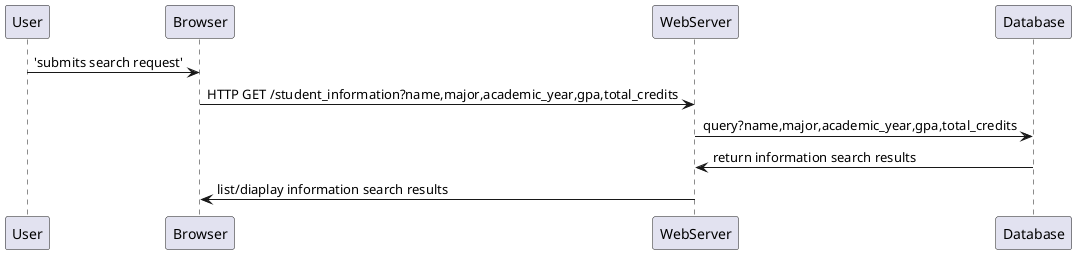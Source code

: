 @startuml Sequence Diagram - Search Student Information
participant User
participant Browser
participant WebServer
participant Database

User -> Browser: 'submits search request'
Browser -> WebServer: HTTP GET /student_information?name,major,academic_year,gpa,total_credits
WebServer -> Database: query?name,major,academic_year,gpa,total_credits
Database -> WebServer: return information search results
WebServer -> Browser: list/diaplay information search results


@enduml